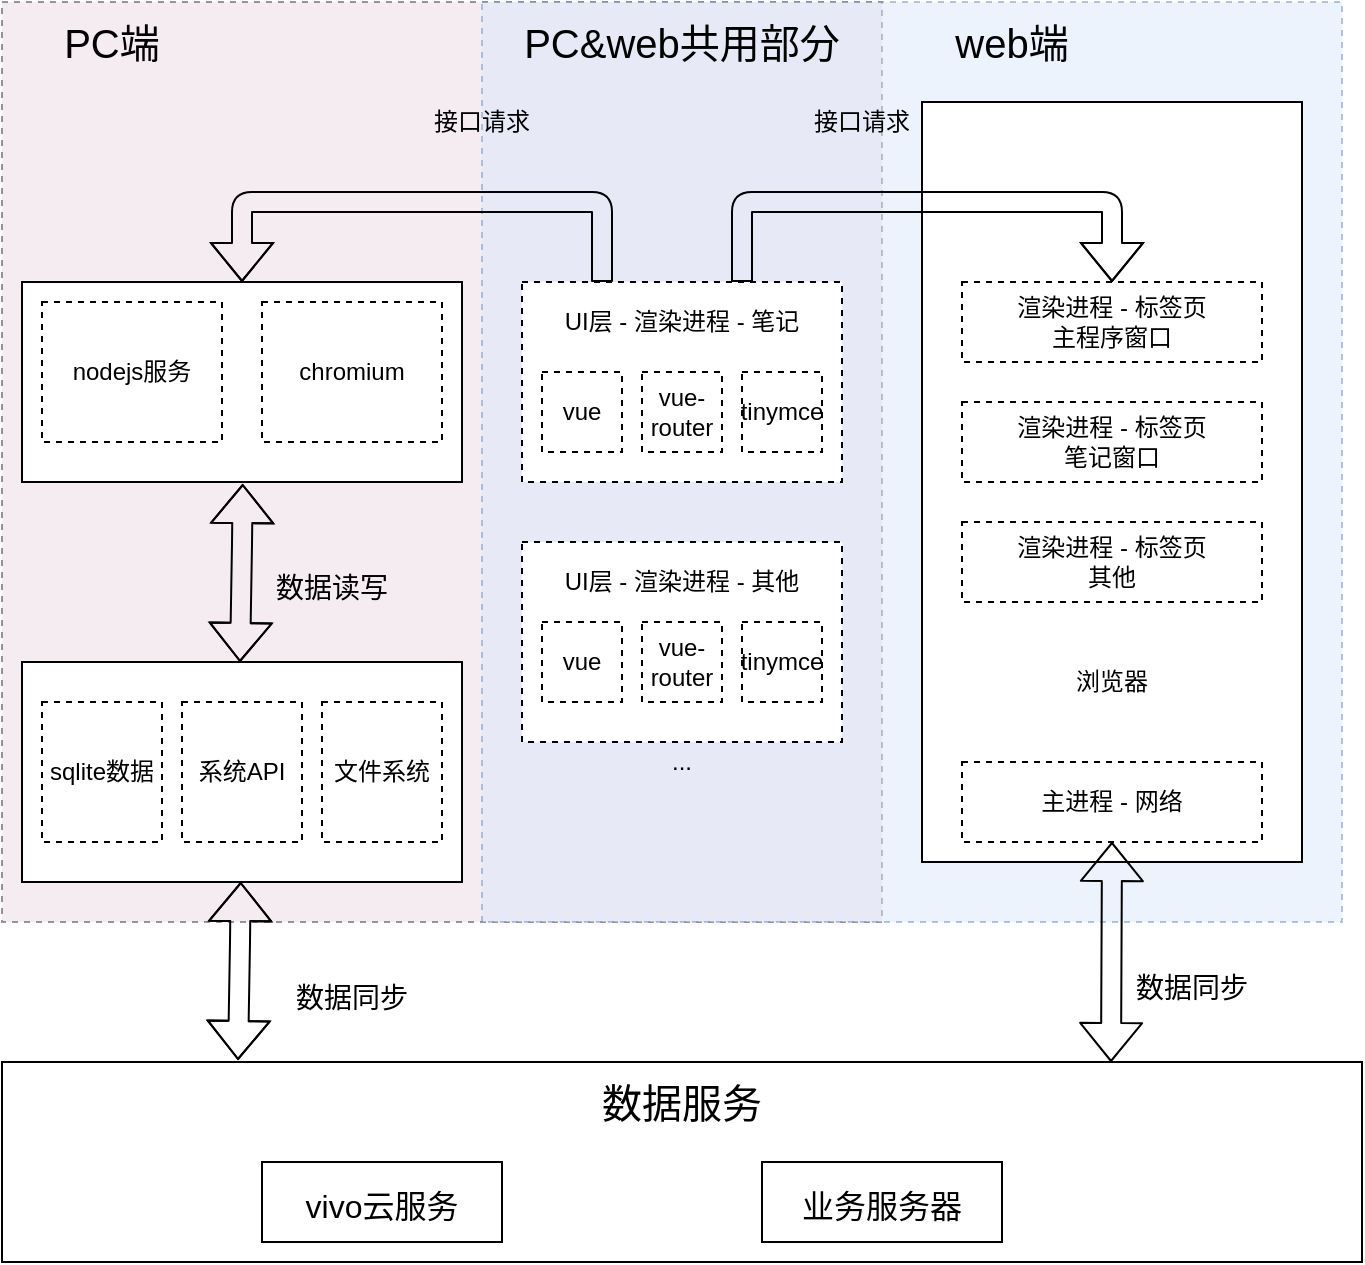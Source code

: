 <mxfile version="14.8.2" type="github"><diagram id="00rMpOIwOm78ja-sY6Ad" name="第 1 页"><mxGraphModel dx="1426" dy="794" grid="1" gridSize="10" guides="1" tooltips="1" connect="1" arrows="1" fold="1" page="1" pageScale="1" pageWidth="827" pageHeight="1169" math="0" shadow="0"><root><mxCell id="0"/><mxCell id="1" parent="0"/><mxCell id="3CPr4_ZWl0qPbDHnyJkc-7" value="" style="group" vertex="1" connectable="0" parent="1"><mxGeometry x="120" y="610" width="680" height="100" as="geometry"/></mxCell><mxCell id="3CPr4_ZWl0qPbDHnyJkc-3" value="" style="rounded=0;whiteSpace=wrap;html=1;" vertex="1" parent="3CPr4_ZWl0qPbDHnyJkc-7"><mxGeometry width="680" height="100" as="geometry"/></mxCell><mxCell id="3CPr4_ZWl0qPbDHnyJkc-4" value="数据服务" style="text;html=1;strokeColor=none;fillColor=none;align=center;verticalAlign=middle;whiteSpace=wrap;rounded=0;fontSize=20;" vertex="1" parent="3CPr4_ZWl0qPbDHnyJkc-7"><mxGeometry x="290" y="10" width="100" height="20" as="geometry"/></mxCell><mxCell id="3CPr4_ZWl0qPbDHnyJkc-5" value="&lt;font style=&quot;font-size: 16px&quot;&gt;vivo云服务&lt;/font&gt;" style="rounded=0;whiteSpace=wrap;html=1;fontSize=20;" vertex="1" parent="3CPr4_ZWl0qPbDHnyJkc-7"><mxGeometry x="130" y="50" width="120" height="40" as="geometry"/></mxCell><mxCell id="3CPr4_ZWl0qPbDHnyJkc-6" value="&lt;font style=&quot;font-size: 16px&quot;&gt;业务服务器&lt;/font&gt;" style="rounded=0;whiteSpace=wrap;html=1;fontSize=20;" vertex="1" parent="3CPr4_ZWl0qPbDHnyJkc-7"><mxGeometry x="380" y="50" width="120" height="40" as="geometry"/></mxCell><mxCell id="3CPr4_ZWl0qPbDHnyJkc-8" value="" style="rounded=0;whiteSpace=wrap;html=1;fontSize=20;dashed=1;fillColor=#E6D0DE;opacity=40;" vertex="1" parent="1"><mxGeometry x="120" y="80" width="440" height="460" as="geometry"/></mxCell><mxCell id="3CPr4_ZWl0qPbDHnyJkc-9" value="PC端" style="text;html=1;strokeColor=none;fillColor=none;align=center;verticalAlign=middle;whiteSpace=wrap;rounded=0;fontSize=20;" vertex="1" parent="1"><mxGeometry x="130" y="90" width="90" height="20" as="geometry"/></mxCell><mxCell id="3CPr4_ZWl0qPbDHnyJkc-11" value="" style="shape=flexArrow;endArrow=classic;startArrow=classic;html=1;fontSize=20;" edge="1" parent="1" target="3CPr4_ZWl0qPbDHnyJkc-43"><mxGeometry width="100" height="100" relative="1" as="geometry"><mxPoint x="238" y="609" as="sourcePoint"/><mxPoint x="220" y="540" as="targetPoint"/><Array as="points"><mxPoint x="239" y="550"/></Array></mxGeometry></mxCell><mxCell id="3CPr4_ZWl0qPbDHnyJkc-12" value="" style="rounded=0;whiteSpace=wrap;html=1;fontSize=20;fillColor=#dae8fc;dashed=1;strokeColor=#6c8ebf;opacity=50;" vertex="1" parent="1"><mxGeometry x="360" y="80" width="430" height="460" as="geometry"/></mxCell><mxCell id="3CPr4_ZWl0qPbDHnyJkc-13" value="web端" style="text;html=1;strokeColor=none;fillColor=none;align=center;verticalAlign=middle;whiteSpace=wrap;rounded=0;fontSize=20;" vertex="1" parent="1"><mxGeometry x="580" y="90" width="90" height="20" as="geometry"/></mxCell><mxCell id="3CPr4_ZWl0qPbDHnyJkc-15" value="&lt;font style=&quot;font-size: 14px&quot;&gt;数据同步&lt;/font&gt;" style="text;html=1;strokeColor=none;fillColor=none;align=center;verticalAlign=middle;whiteSpace=wrap;rounded=0;fontSize=20;" vertex="1" parent="1"><mxGeometry x="260" y="565" width="70" height="20" as="geometry"/></mxCell><mxCell id="3CPr4_ZWl0qPbDHnyJkc-16" value="&lt;font style=&quot;font-size: 14px&quot;&gt;数据同步&lt;/font&gt;" style="text;html=1;strokeColor=none;fillColor=none;align=center;verticalAlign=middle;whiteSpace=wrap;rounded=0;fontSize=20;" vertex="1" parent="1"><mxGeometry x="680" y="560" width="70" height="20" as="geometry"/></mxCell><mxCell id="3CPr4_ZWl0qPbDHnyJkc-18" value="PC&amp;amp;web共用部分" style="text;html=1;strokeColor=none;fillColor=none;align=center;verticalAlign=middle;whiteSpace=wrap;rounded=0;dashed=1;fontSize=20;" vertex="1" parent="1"><mxGeometry x="380" y="90" width="160" height="20" as="geometry"/></mxCell><mxCell id="3CPr4_ZWl0qPbDHnyJkc-35" value="..." style="text;html=1;strokeColor=none;fillColor=none;align=center;verticalAlign=middle;whiteSpace=wrap;rounded=0;dashed=1;fontSize=12;" vertex="1" parent="1"><mxGeometry x="440" y="450" width="40" height="20" as="geometry"/></mxCell><mxCell id="3CPr4_ZWl0qPbDHnyJkc-37" value="" style="rounded=0;whiteSpace=wrap;html=1;fontSize=12;strokeWidth=1;fillColor=#FFFFFF;" vertex="1" parent="1"><mxGeometry x="580" y="130" width="190" height="380" as="geometry"/></mxCell><mxCell id="3CPr4_ZWl0qPbDHnyJkc-38" value="主进程 - 网络" style="rounded=0;whiteSpace=wrap;html=1;dashed=1;fontSize=12;strokeWidth=1;fillColor=#FFFFFF;" vertex="1" parent="1"><mxGeometry x="600" y="460" width="150" height="40" as="geometry"/></mxCell><mxCell id="3CPr4_ZWl0qPbDHnyJkc-39" value="渲染进程 - 标签页&lt;br&gt;主程序窗口" style="rounded=0;whiteSpace=wrap;html=1;dashed=1;fontSize=12;strokeWidth=1;fillColor=#FFFFFF;" vertex="1" parent="1"><mxGeometry x="600" y="220" width="150" height="40" as="geometry"/></mxCell><mxCell id="3CPr4_ZWl0qPbDHnyJkc-40" value="渲染进程 - 标签页 &lt;br&gt;笔记窗口" style="rounded=0;whiteSpace=wrap;html=1;dashed=1;fontSize=12;strokeWidth=1;fillColor=#FFFFFF;" vertex="1" parent="1"><mxGeometry x="600" y="280" width="150" height="40" as="geometry"/></mxCell><mxCell id="3CPr4_ZWl0qPbDHnyJkc-41" value="渲染进程 - 标签页 &lt;br&gt;其他" style="rounded=0;whiteSpace=wrap;html=1;dashed=1;fontSize=12;strokeWidth=1;fillColor=#FFFFFF;" vertex="1" parent="1"><mxGeometry x="600" y="340" width="150" height="40" as="geometry"/></mxCell><mxCell id="3CPr4_ZWl0qPbDHnyJkc-43" value="" style="rounded=0;whiteSpace=wrap;html=1;fontSize=12;strokeWidth=1;fillColor=#FFFFFF;" vertex="1" parent="1"><mxGeometry x="130" y="410" width="220" height="110" as="geometry"/></mxCell><mxCell id="3CPr4_ZWl0qPbDHnyJkc-45" value="sqlite数据" style="rounded=0;whiteSpace=wrap;html=1;dashed=1;fontSize=12;strokeWidth=1;fillColor=#FFFFFF;" vertex="1" parent="1"><mxGeometry x="140" y="430" width="60" height="70" as="geometry"/></mxCell><mxCell id="3CPr4_ZWl0qPbDHnyJkc-48" value="" style="rounded=0;whiteSpace=wrap;html=1;fontSize=12;strokeWidth=1;fillColor=#FFFFFF;" vertex="1" parent="1"><mxGeometry x="130" y="220" width="220" height="100" as="geometry"/></mxCell><mxCell id="3CPr4_ZWl0qPbDHnyJkc-49" value="nodejs服务" style="rounded=0;whiteSpace=wrap;html=1;dashed=1;fontSize=12;strokeWidth=1;fillColor=#FFFFFF;" vertex="1" parent="1"><mxGeometry x="140" y="230" width="90" height="70" as="geometry"/></mxCell><mxCell id="3CPr4_ZWl0qPbDHnyJkc-50" value="chromium" style="rounded=0;whiteSpace=wrap;html=1;dashed=1;fontSize=12;strokeWidth=1;fillColor=#FFFFFF;" vertex="1" parent="1"><mxGeometry x="250" y="230" width="90" height="70" as="geometry"/></mxCell><mxCell id="3CPr4_ZWl0qPbDHnyJkc-46" value="系统API" style="rounded=0;whiteSpace=wrap;html=1;dashed=1;fontSize=12;strokeWidth=1;fillColor=#FFFFFF;" vertex="1" parent="1"><mxGeometry x="210" y="430" width="60" height="70" as="geometry"/></mxCell><mxCell id="3CPr4_ZWl0qPbDHnyJkc-47" value="文件系统" style="rounded=0;whiteSpace=wrap;html=1;dashed=1;fontSize=12;strokeWidth=1;fillColor=#FFFFFF;" vertex="1" parent="1"><mxGeometry x="280" y="430" width="60" height="70" as="geometry"/></mxCell><mxCell id="3CPr4_ZWl0qPbDHnyJkc-51" value="" style="shape=flexArrow;endArrow=classic;startArrow=classic;html=1;fontSize=20;" edge="1" parent="1"><mxGeometry width="100" height="100" relative="1" as="geometry"><mxPoint x="239" y="410" as="sourcePoint"/><mxPoint x="240.353" y="321" as="targetPoint"/><Array as="points"><mxPoint x="240" y="351"/></Array></mxGeometry></mxCell><mxCell id="3CPr4_ZWl0qPbDHnyJkc-52" value="&lt;font style=&quot;font-size: 14px&quot;&gt;数据读写&lt;/font&gt;" style="text;html=1;strokeColor=none;fillColor=none;align=center;verticalAlign=middle;whiteSpace=wrap;rounded=0;fontSize=20;" vertex="1" parent="1"><mxGeometry x="250" y="360" width="70" height="20" as="geometry"/></mxCell><mxCell id="3CPr4_ZWl0qPbDHnyJkc-53" value="" style="group" vertex="1" connectable="0" parent="1"><mxGeometry x="380" y="350" width="160" height="100" as="geometry"/></mxCell><mxCell id="3CPr4_ZWl0qPbDHnyJkc-22" value="" style="rounded=0;whiteSpace=wrap;html=1;dashed=1;fontSize=20;strokeWidth=1;fillColor=#FFFFFF;" vertex="1" parent="3CPr4_ZWl0qPbDHnyJkc-53"><mxGeometry width="160" height="100" as="geometry"/></mxCell><mxCell id="3CPr4_ZWl0qPbDHnyJkc-23" value="UI层 - 渲染进程 - 其他" style="text;html=1;strokeColor=none;fillColor=none;align=center;verticalAlign=middle;whiteSpace=wrap;rounded=0;dashed=1;fontSize=12;" vertex="1" parent="3CPr4_ZWl0qPbDHnyJkc-53"><mxGeometry x="10" y="10" width="140" height="20" as="geometry"/></mxCell><mxCell id="3CPr4_ZWl0qPbDHnyJkc-32" value="vue" style="rounded=0;whiteSpace=wrap;html=1;dashed=1;fontSize=12;strokeWidth=1;fillColor=#FFFFFF;" vertex="1" parent="3CPr4_ZWl0qPbDHnyJkc-53"><mxGeometry x="10" y="40" width="40" height="40" as="geometry"/></mxCell><mxCell id="3CPr4_ZWl0qPbDHnyJkc-33" value="vue-router" style="rounded=0;whiteSpace=wrap;html=1;dashed=1;fontSize=12;strokeWidth=1;fillColor=#FFFFFF;" vertex="1" parent="3CPr4_ZWl0qPbDHnyJkc-53"><mxGeometry x="60" y="40" width="40" height="40" as="geometry"/></mxCell><mxCell id="3CPr4_ZWl0qPbDHnyJkc-34" value="tinymce" style="rounded=0;whiteSpace=wrap;html=1;dashed=1;fontSize=12;strokeWidth=1;fillColor=#FFFFFF;" vertex="1" parent="3CPr4_ZWl0qPbDHnyJkc-53"><mxGeometry x="110" y="40" width="40" height="40" as="geometry"/></mxCell><mxCell id="3CPr4_ZWl0qPbDHnyJkc-54" value="" style="group" vertex="1" connectable="0" parent="1"><mxGeometry x="380" y="220" width="160" height="100" as="geometry"/></mxCell><mxCell id="3CPr4_ZWl0qPbDHnyJkc-19" value="" style="rounded=0;whiteSpace=wrap;html=1;dashed=1;fontSize=20;strokeWidth=1;fillColor=#FFFFFF;" vertex="1" parent="3CPr4_ZWl0qPbDHnyJkc-54"><mxGeometry width="160" height="100" as="geometry"/></mxCell><mxCell id="3CPr4_ZWl0qPbDHnyJkc-20" value="UI层 - 渲染进程 - 笔记" style="text;html=1;strokeColor=none;fillColor=none;align=center;verticalAlign=middle;whiteSpace=wrap;rounded=0;dashed=1;fontSize=12;" vertex="1" parent="3CPr4_ZWl0qPbDHnyJkc-54"><mxGeometry x="10" y="10" width="140" height="20" as="geometry"/></mxCell><mxCell id="3CPr4_ZWl0qPbDHnyJkc-28" value="vue" style="rounded=0;whiteSpace=wrap;html=1;dashed=1;fontSize=12;strokeWidth=1;fillColor=#FFFFFF;" vertex="1" parent="3CPr4_ZWl0qPbDHnyJkc-54"><mxGeometry x="10" y="45" width="40" height="40" as="geometry"/></mxCell><mxCell id="3CPr4_ZWl0qPbDHnyJkc-30" value="vue-router" style="rounded=0;whiteSpace=wrap;html=1;dashed=1;fontSize=12;strokeWidth=1;fillColor=#FFFFFF;" vertex="1" parent="3CPr4_ZWl0qPbDHnyJkc-54"><mxGeometry x="60" y="45" width="40" height="40" as="geometry"/></mxCell><mxCell id="3CPr4_ZWl0qPbDHnyJkc-31" value="tinymce" style="rounded=0;whiteSpace=wrap;html=1;dashed=1;fontSize=12;strokeWidth=1;fillColor=#FFFFFF;" vertex="1" parent="3CPr4_ZWl0qPbDHnyJkc-54"><mxGeometry x="110" y="45" width="40" height="40" as="geometry"/></mxCell><mxCell id="3CPr4_ZWl0qPbDHnyJkc-14" value="" style="shape=flexArrow;endArrow=classic;startArrow=classic;html=1;fontSize=20;entryX=0.5;entryY=1;entryDx=0;entryDy=0;" edge="1" parent="1" target="3CPr4_ZWl0qPbDHnyJkc-38"><mxGeometry width="100" height="100" relative="1" as="geometry"><mxPoint x="674.5" y="610" as="sourcePoint"/><mxPoint x="674.5" y="540" as="targetPoint"/></mxGeometry></mxCell><mxCell id="3CPr4_ZWl0qPbDHnyJkc-58" value="接口请求" style="text;html=1;strokeColor=none;fillColor=none;align=center;verticalAlign=middle;whiteSpace=wrap;rounded=0;fontSize=12;" vertex="1" parent="1"><mxGeometry x="330" y="130" width="60" height="20" as="geometry"/></mxCell><mxCell id="3CPr4_ZWl0qPbDHnyJkc-61" value="" style="shape=flexArrow;endArrow=classic;html=1;fontSize=12;entryX=0.5;entryY=0;entryDx=0;entryDy=0;exitX=0.25;exitY=0;exitDx=0;exitDy=0;" edge="1" parent="1" source="3CPr4_ZWl0qPbDHnyJkc-19" target="3CPr4_ZWl0qPbDHnyJkc-48"><mxGeometry width="50" height="50" relative="1" as="geometry"><mxPoint x="390" y="180" as="sourcePoint"/><mxPoint x="320" y="180" as="targetPoint"/><Array as="points"><mxPoint x="420" y="180"/><mxPoint x="240" y="180"/></Array></mxGeometry></mxCell><mxCell id="3CPr4_ZWl0qPbDHnyJkc-62" value="" style="shape=flexArrow;endArrow=classic;html=1;fontSize=12;exitX=0.25;exitY=0;exitDx=0;exitDy=0;" edge="1" parent="1"><mxGeometry width="50" height="50" relative="1" as="geometry"><mxPoint x="490" y="220" as="sourcePoint"/><mxPoint x="675" y="220" as="targetPoint"/><Array as="points"><mxPoint x="490" y="180"/><mxPoint x="675" y="180"/></Array></mxGeometry></mxCell><mxCell id="3CPr4_ZWl0qPbDHnyJkc-63" value="浏览器" style="text;html=1;strokeColor=none;fillColor=none;align=center;verticalAlign=middle;whiteSpace=wrap;rounded=0;fontSize=12;" vertex="1" parent="1"><mxGeometry x="655" y="410" width="40" height="20" as="geometry"/></mxCell><mxCell id="3CPr4_ZWl0qPbDHnyJkc-64" value="接口请求" style="text;html=1;strokeColor=none;fillColor=none;align=center;verticalAlign=middle;whiteSpace=wrap;rounded=0;fontSize=12;" vertex="1" parent="1"><mxGeometry x="520" y="130" width="60" height="20" as="geometry"/></mxCell></root></mxGraphModel></diagram></mxfile>